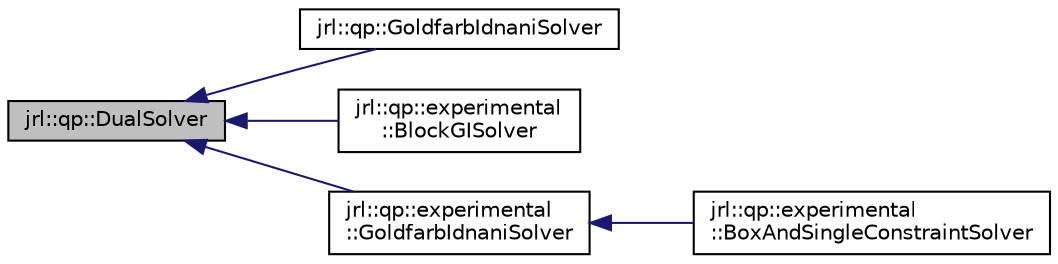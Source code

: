 digraph "jrl::qp::DualSolver"
{
 // LATEX_PDF_SIZE
  edge [fontname="Helvetica",fontsize="10",labelfontname="Helvetica",labelfontsize="10"];
  node [fontname="Helvetica",fontsize="10",shape=record];
  rankdir="LR";
  Node1 [label="jrl::qp::DualSolver",height=0.2,width=0.4,color="black", fillcolor="grey75", style="filled", fontcolor="black",tooltip=" "];
  Node1 -> Node2 [dir="back",color="midnightblue",fontsize="10",style="solid",fontname="Helvetica"];
  Node2 [label="jrl::qp::GoldfarbIdnaniSolver",height=0.2,width=0.4,color="black", fillcolor="white", style="filled",URL="$classjrl_1_1qp_1_1GoldfarbIdnaniSolver.html",tooltip=" "];
  Node1 -> Node3 [dir="back",color="midnightblue",fontsize="10",style="solid",fontname="Helvetica"];
  Node3 [label="jrl::qp::experimental\l::BlockGISolver",height=0.2,width=0.4,color="black", fillcolor="white", style="filled",URL="$classjrl_1_1qp_1_1experimental_1_1BlockGISolver.html",tooltip=" "];
  Node1 -> Node4 [dir="back",color="midnightblue",fontsize="10",style="solid",fontname="Helvetica"];
  Node4 [label="jrl::qp::experimental\l::GoldfarbIdnaniSolver",height=0.2,width=0.4,color="black", fillcolor="white", style="filled",URL="$classjrl_1_1qp_1_1experimental_1_1GoldfarbIdnaniSolver.html",tooltip=" "];
  Node4 -> Node5 [dir="back",color="midnightblue",fontsize="10",style="solid",fontname="Helvetica"];
  Node5 [label="jrl::qp::experimental\l::BoxAndSingleConstraintSolver",height=0.2,width=0.4,color="black", fillcolor="white", style="filled",URL="$classjrl_1_1qp_1_1experimental_1_1BoxAndSingleConstraintSolver.html",tooltip=" "];
}
